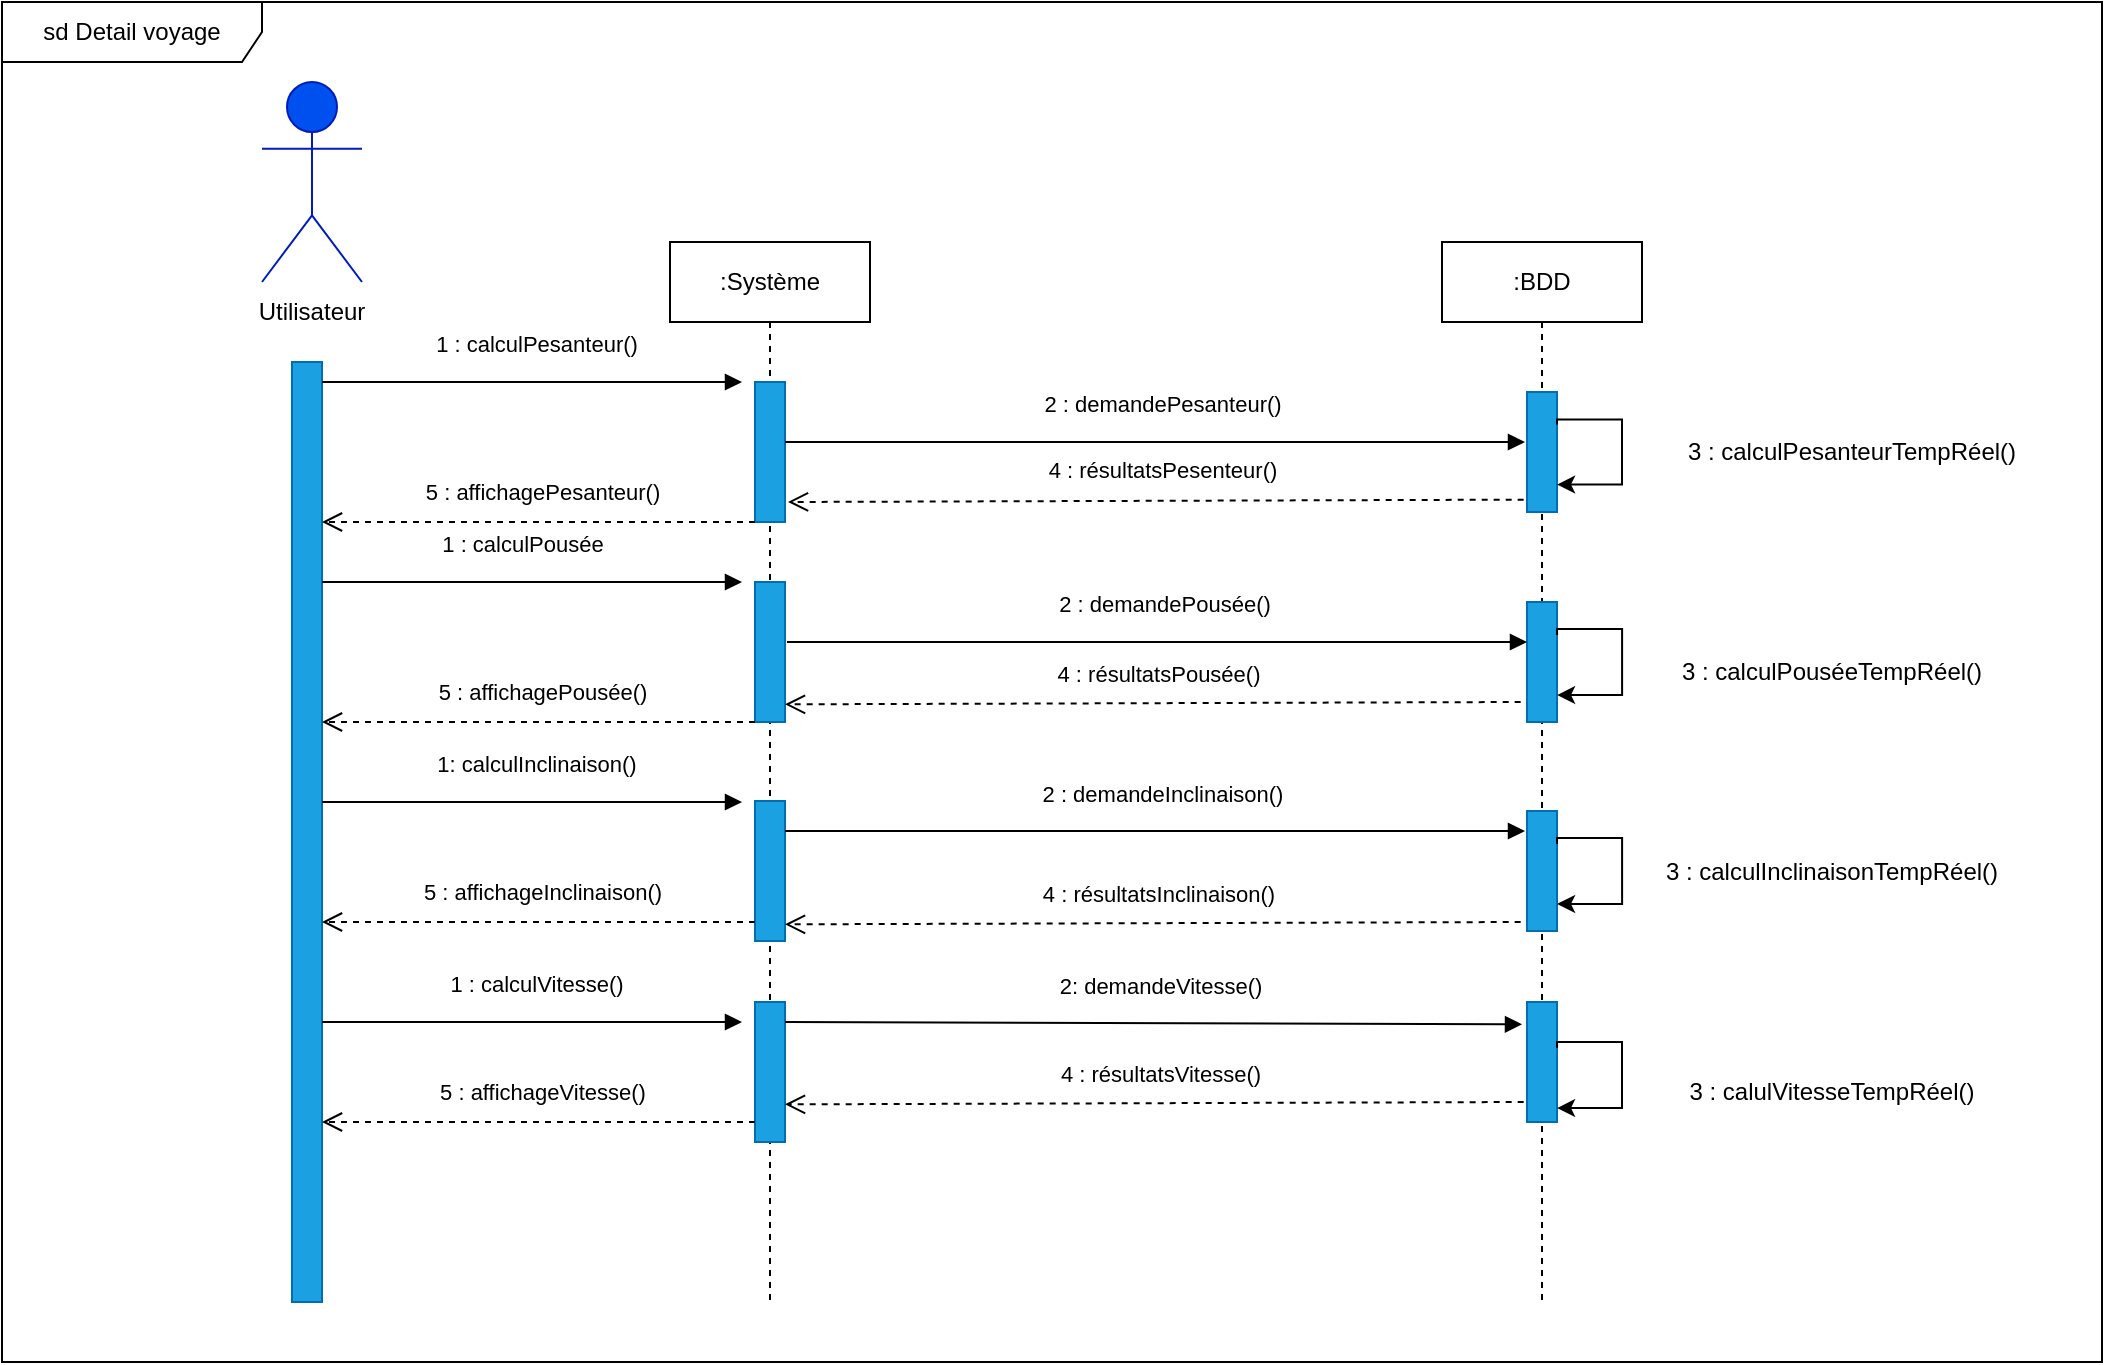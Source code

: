<mxfile version="20.6.0" type="device"><diagram id="M-pu-cOKjHEZvPsEpOY4" name="Page-1"><mxGraphModel dx="1929" dy="566" grid="1" gridSize="10" guides="1" tooltips="1" connect="1" arrows="1" fold="1" page="1" pageScale="1" pageWidth="827" pageHeight="1169" math="0" shadow="0"><root><mxCell id="0"/><mxCell id="1" parent="0"/><mxCell id="OMeM30PVV8WrVPDrTTRZ-74" value="sd Detail voyage" style="shape=umlFrame;whiteSpace=wrap;html=1;width=130;height=30;" parent="1" vertex="1"><mxGeometry x="-20" y="150" width="1050" height="680" as="geometry"/></mxCell><mxCell id="OMeM30PVV8WrVPDrTTRZ-1" value="&lt;b&gt;Utilisateur&lt;/b&gt;" style="shape=umlActor;verticalLabelPosition=bottom;verticalAlign=top;html=1;fillColor=#0050ef;fontColor=#ffffff;strokeColor=#001DBC;" parent="1" vertex="1"><mxGeometry x="110" y="190" width="50" height="100" as="geometry"/></mxCell><mxCell id="OMeM30PVV8WrVPDrTTRZ-2" value="Utilisateur" style="text;html=1;strokeColor=none;fillColor=none;align=center;verticalAlign=middle;whiteSpace=wrap;rounded=0;" parent="1" vertex="1"><mxGeometry x="105" y="290" width="60" height="30" as="geometry"/></mxCell><mxCell id="OMeM30PVV8WrVPDrTTRZ-3" value=":Système" style="shape=umlLifeline;perimeter=lifelinePerimeter;whiteSpace=wrap;html=1;container=1;collapsible=0;recursiveResize=0;outlineConnect=0;" parent="1" vertex="1"><mxGeometry x="314" y="270" width="100" height="530" as="geometry"/></mxCell><mxCell id="OMeM30PVV8WrVPDrTTRZ-4" value="" style="rounded=0;whiteSpace=wrap;html=1;fillColor=#1ba1e2;fontColor=#ffffff;strokeColor=#006EAF;" parent="OMeM30PVV8WrVPDrTTRZ-3" vertex="1"><mxGeometry x="42.5" y="170" width="15" height="70" as="geometry"/></mxCell><mxCell id="OMeM30PVV8WrVPDrTTRZ-54" value="" style="rounded=0;whiteSpace=wrap;html=1;fillColor=#1ba1e2;fontColor=#ffffff;strokeColor=#006EAF;" parent="OMeM30PVV8WrVPDrTTRZ-3" vertex="1"><mxGeometry x="42.5" y="279.5" width="15" height="70" as="geometry"/></mxCell><mxCell id="OMeM30PVV8WrVPDrTTRZ-6" value=":BDD" style="shape=umlLifeline;perimeter=lifelinePerimeter;whiteSpace=wrap;html=1;container=1;collapsible=0;recursiveResize=0;outlineConnect=0;" parent="1" vertex="1"><mxGeometry x="700" y="270" width="100" height="530" as="geometry"/></mxCell><mxCell id="OMeM30PVV8WrVPDrTTRZ-8" value="" style="rounded=0;whiteSpace=wrap;html=1;fillColor=#1ba1e2;fontColor=#ffffff;strokeColor=#006EAF;" parent="OMeM30PVV8WrVPDrTTRZ-6" vertex="1"><mxGeometry x="42.5" y="75" width="15" height="60" as="geometry"/></mxCell><mxCell id="TaUc2MmarQRVEoHLihkq-3" style="edgeStyle=orthogonalEdgeStyle;rounded=0;orthogonalLoop=1;jettySize=auto;html=1;exitX=1;exitY=0.25;exitDx=0;exitDy=0;entryX=1;entryY=0.75;entryDx=0;entryDy=0;" edge="1" parent="OMeM30PVV8WrVPDrTTRZ-6"><mxGeometry relative="1" as="geometry"><Array as="points"><mxPoint x="58" y="88.74"/><mxPoint x="90" y="88.74"/><mxPoint x="90" y="121.74"/></Array><mxPoint x="57.53" y="91.26" as="sourcePoint"/><mxPoint x="57.53" y="121.26" as="targetPoint"/></mxGeometry></mxCell><mxCell id="TaUc2MmarQRVEoHLihkq-7" value="" style="rounded=0;whiteSpace=wrap;html=1;fillColor=#1ba1e2;fontColor=#ffffff;strokeColor=#006EAF;" vertex="1" parent="OMeM30PVV8WrVPDrTTRZ-6"><mxGeometry x="42.5" y="180" width="15" height="60" as="geometry"/></mxCell><mxCell id="TaUc2MmarQRVEoHLihkq-15" style="edgeStyle=orthogonalEdgeStyle;rounded=0;orthogonalLoop=1;jettySize=auto;html=1;exitX=1;exitY=0.25;exitDx=0;exitDy=0;entryX=1;entryY=0.75;entryDx=0;entryDy=0;" edge="1" parent="OMeM30PVV8WrVPDrTTRZ-6"><mxGeometry relative="1" as="geometry"><Array as="points"><mxPoint x="58.03" y="193.51"/><mxPoint x="90.03" y="193.51"/><mxPoint x="90.03" y="226.51"/></Array><mxPoint x="57.53" y="196.51" as="sourcePoint"/><mxPoint x="57.53" y="226.51" as="targetPoint"/></mxGeometry></mxCell><mxCell id="TaUc2MmarQRVEoHLihkq-27" value="" style="rounded=0;whiteSpace=wrap;html=1;fillColor=#1ba1e2;fontColor=#ffffff;strokeColor=#006EAF;" vertex="1" parent="OMeM30PVV8WrVPDrTTRZ-6"><mxGeometry x="42.5" y="284.5" width="15" height="60" as="geometry"/></mxCell><mxCell id="TaUc2MmarQRVEoHLihkq-28" value="" style="rounded=0;whiteSpace=wrap;html=1;fillColor=#1ba1e2;fontColor=#ffffff;strokeColor=#006EAF;" vertex="1" parent="OMeM30PVV8WrVPDrTTRZ-6"><mxGeometry x="42.5" y="380" width="15" height="60" as="geometry"/></mxCell><mxCell id="dcKfborwXpPxRit9QpYM-15" style="edgeStyle=orthogonalEdgeStyle;rounded=0;orthogonalLoop=1;jettySize=auto;html=1;exitX=1;exitY=0.25;exitDx=0;exitDy=0;entryX=1;entryY=0.75;entryDx=0;entryDy=0;" parent="OMeM30PVV8WrVPDrTTRZ-6" edge="1"><mxGeometry relative="1" as="geometry"><Array as="points"><mxPoint x="58" y="400"/><mxPoint x="90" y="400"/><mxPoint x="90" y="433"/></Array><mxPoint x="57.53" y="403.02" as="sourcePoint"/><mxPoint x="57.53" y="433.02" as="targetPoint"/></mxGeometry></mxCell><mxCell id="TaUc2MmarQRVEoHLihkq-55" style="edgeStyle=orthogonalEdgeStyle;rounded=0;orthogonalLoop=1;jettySize=auto;html=1;exitX=1;exitY=0.25;exitDx=0;exitDy=0;entryX=1;entryY=0.75;entryDx=0;entryDy=0;" edge="1" parent="OMeM30PVV8WrVPDrTTRZ-6"><mxGeometry relative="1" as="geometry"><Array as="points"><mxPoint x="58.03" y="298.0"/><mxPoint x="90.03" y="298.0"/><mxPoint x="90.03" y="331.0"/></Array><mxPoint x="57.53" y="301.0" as="sourcePoint"/><mxPoint x="57.53" y="331.0" as="targetPoint"/></mxGeometry></mxCell><mxCell id="OMeM30PVV8WrVPDrTTRZ-9" value="" style="rounded=0;whiteSpace=wrap;html=1;fillColor=#1ba1e2;fontColor=#ffffff;strokeColor=#006EAF;" parent="1" vertex="1"><mxGeometry x="125" y="330" width="15" height="470" as="geometry"/></mxCell><mxCell id="OMeM30PVV8WrVPDrTTRZ-10" value="" style="rounded=0;whiteSpace=wrap;html=1;fillColor=#1ba1e2;fontColor=#ffffff;strokeColor=#006EAF;" parent="1" vertex="1"><mxGeometry x="356.5" y="340" width="15" height="70" as="geometry"/></mxCell><mxCell id="OMeM30PVV8WrVPDrTTRZ-11" value="1 : calculPesanteur()" style="html=1;verticalAlign=bottom;endArrow=block;rounded=0;" parent="1" edge="1"><mxGeometry x="0.016" y="10" width="80" relative="1" as="geometry"><mxPoint x="140" y="340" as="sourcePoint"/><mxPoint x="350" y="340" as="targetPoint"/><mxPoint as="offset"/></mxGeometry></mxCell><mxCell id="OMeM30PVV8WrVPDrTTRZ-12" value="2 : demandePesanteur()" style="html=1;verticalAlign=bottom;endArrow=block;rounded=0;" parent="1" edge="1"><mxGeometry x="0.016" y="10" width="80" relative="1" as="geometry"><mxPoint x="371.5" y="370" as="sourcePoint"/><mxPoint x="741.5" y="370" as="targetPoint"/><mxPoint as="offset"/></mxGeometry></mxCell><mxCell id="OMeM30PVV8WrVPDrTTRZ-13" value="3 : calculPesanteurTempRéel()" style="text;html=1;strokeColor=none;fillColor=none;align=center;verticalAlign=middle;whiteSpace=wrap;rounded=0;" parent="1" vertex="1"><mxGeometry x="810" y="360" width="190" height="30" as="geometry"/></mxCell><mxCell id="OMeM30PVV8WrVPDrTTRZ-14" value="4 : résultatsPesenteur()" style="html=1;verticalAlign=bottom;endArrow=open;dashed=1;endSize=8;rounded=0;exitX=-0.111;exitY=0.897;exitDx=0;exitDy=0;exitPerimeter=0;entryX=1.1;entryY=0.857;entryDx=0;entryDy=0;entryPerimeter=0;" parent="1" source="OMeM30PVV8WrVPDrTTRZ-8" target="OMeM30PVV8WrVPDrTTRZ-10" edge="1"><mxGeometry x="-0.016" y="-6" relative="1" as="geometry"><mxPoint x="752.5" y="705" as="sourcePoint"/><mxPoint x="440" y="424" as="targetPoint"/><mxPoint as="offset"/></mxGeometry></mxCell><mxCell id="OMeM30PVV8WrVPDrTTRZ-50" value="1 : calculPousée" style="html=1;verticalAlign=bottom;endArrow=block;rounded=0;" parent="1" edge="1"><mxGeometry x="-0.048" y="10" width="80" relative="1" as="geometry"><mxPoint x="140" y="440" as="sourcePoint"/><mxPoint x="350" y="440" as="targetPoint"/><mxPoint as="offset"/></mxGeometry></mxCell><mxCell id="dcKfborwXpPxRit9QpYM-3" value="5 : affichagePesanteur()" style="html=1;verticalAlign=bottom;endArrow=open;dashed=1;endSize=8;rounded=0;exitX=0;exitY=1;exitDx=0;exitDy=0;" parent="1" source="OMeM30PVV8WrVPDrTTRZ-10" edge="1"><mxGeometry x="-0.016" y="-6" relative="1" as="geometry"><mxPoint x="349.335" y="440.0" as="sourcePoint"/><mxPoint x="140" y="410" as="targetPoint"/><mxPoint as="offset"/><Array as="points"/></mxGeometry></mxCell><mxCell id="dcKfborwXpPxRit9QpYM-5" value="5 : affichagePousée()" style="html=1;verticalAlign=bottom;endArrow=open;dashed=1;endSize=8;rounded=0;exitX=0;exitY=0.75;exitDx=0;exitDy=0;" parent="1" edge="1"><mxGeometry x="-0.016" y="-6" relative="1" as="geometry"><mxPoint x="356.5" y="510" as="sourcePoint"/><mxPoint x="140" y="510" as="targetPoint"/><mxPoint as="offset"/></mxGeometry></mxCell><mxCell id="dcKfborwXpPxRit9QpYM-11" value="1: calculInclinaison()" style="html=1;verticalAlign=bottom;endArrow=block;rounded=0;" parent="1" edge="1"><mxGeometry x="0.016" y="10" width="80" relative="1" as="geometry"><mxPoint x="140" y="550" as="sourcePoint"/><mxPoint x="350" y="550" as="targetPoint"/><mxPoint as="offset"/></mxGeometry></mxCell><mxCell id="dcKfborwXpPxRit9QpYM-12" value="" style="rounded=0;whiteSpace=wrap;html=1;fillColor=#1ba1e2;fontColor=#ffffff;strokeColor=#006EAF;" parent="1" vertex="1"><mxGeometry x="356.5" y="650" width="15" height="70" as="geometry"/></mxCell><mxCell id="dcKfborwXpPxRit9QpYM-13" value="2: demandeVitesse()" style="html=1;verticalAlign=bottom;endArrow=block;rounded=0;" parent="1" edge="1"><mxGeometry x="0.016" y="10" width="80" relative="1" as="geometry"><mxPoint x="371.5" y="660" as="sourcePoint"/><mxPoint x="740" y="661.18" as="targetPoint"/><mxPoint as="offset"/></mxGeometry></mxCell><mxCell id="dcKfborwXpPxRit9QpYM-16" value="4 : résultatsVitesse()" style="html=1;verticalAlign=bottom;endArrow=open;dashed=1;endSize=8;rounded=0;exitX=-0.111;exitY=0.897;exitDx=0;exitDy=0;exitPerimeter=0;entryX=1;entryY=0.25;entryDx=0;entryDy=0;" parent="1" edge="1"><mxGeometry x="-0.016" y="-6" relative="1" as="geometry"><mxPoint x="740.835" y="700" as="sourcePoint"/><mxPoint x="371.5" y="701.18" as="targetPoint"/><mxPoint as="offset"/></mxGeometry></mxCell><mxCell id="dcKfborwXpPxRit9QpYM-18" value="3 : calulVitesseTempRéel()" style="text;html=1;strokeColor=none;fillColor=none;align=center;verticalAlign=middle;whiteSpace=wrap;rounded=0;" parent="1" vertex="1"><mxGeometry x="800" y="680" width="190" height="30" as="geometry"/></mxCell><mxCell id="dcKfborwXpPxRit9QpYM-25" value="1 : calculVitesse()" style="html=1;verticalAlign=bottom;endArrow=block;rounded=0;" parent="1" edge="1"><mxGeometry x="0.016" y="10" width="80" relative="1" as="geometry"><mxPoint x="140" y="660" as="sourcePoint"/><mxPoint x="350" y="660" as="targetPoint"/><mxPoint as="offset"/></mxGeometry></mxCell><mxCell id="sLy5BAQkme2norWUbYZp-1" value="5 : affichageInclinaison()" style="html=1;verticalAlign=bottom;endArrow=open;dashed=1;endSize=8;rounded=0;exitX=0;exitY=0.75;exitDx=0;exitDy=0;" parent="1" edge="1"><mxGeometry x="-0.016" y="-6" relative="1" as="geometry"><mxPoint x="356.5" y="610" as="sourcePoint"/><mxPoint x="140" y="610" as="targetPoint"/><mxPoint as="offset"/><Array as="points"><mxPoint x="240" y="610"/></Array></mxGeometry></mxCell><mxCell id="TaUc2MmarQRVEoHLihkq-17" value="3 : calculPouséeTempRéel()" style="text;html=1;strokeColor=none;fillColor=none;align=center;verticalAlign=middle;whiteSpace=wrap;rounded=0;" vertex="1" parent="1"><mxGeometry x="800" y="470" width="190" height="30" as="geometry"/></mxCell><mxCell id="TaUc2MmarQRVEoHLihkq-18" value="2 : demandePousée()" style="html=1;verticalAlign=bottom;endArrow=block;rounded=0;" edge="1" parent="1"><mxGeometry x="0.016" y="10" width="80" relative="1" as="geometry"><mxPoint x="372.5" y="470" as="sourcePoint"/><mxPoint x="742.5" y="470" as="targetPoint"/><mxPoint as="offset"/></mxGeometry></mxCell><mxCell id="TaUc2MmarQRVEoHLihkq-19" value="4 : résultatsPousée()" style="html=1;verticalAlign=bottom;endArrow=open;dashed=1;endSize=8;rounded=0;exitX=-0.111;exitY=0.897;exitDx=0;exitDy=0;exitPerimeter=0;entryX=1.1;entryY=0.857;entryDx=0;entryDy=0;entryPerimeter=0;" edge="1" parent="1"><mxGeometry x="-0.016" y="-6" relative="1" as="geometry"><mxPoint x="739.335" y="500.0" as="sourcePoint"/><mxPoint x="371.5" y="501.17" as="targetPoint"/><mxPoint as="offset"/></mxGeometry></mxCell><mxCell id="TaUc2MmarQRVEoHLihkq-25" value="5 : affichageVitesse()" style="html=1;verticalAlign=bottom;endArrow=open;dashed=1;endSize=8;rounded=0;exitX=0;exitY=0.75;exitDx=0;exitDy=0;" edge="1" parent="1"><mxGeometry x="-0.016" y="-6" relative="1" as="geometry"><mxPoint x="356.5" y="710" as="sourcePoint"/><mxPoint x="140" y="710" as="targetPoint"/><mxPoint as="offset"/></mxGeometry></mxCell><mxCell id="TaUc2MmarQRVEoHLihkq-29" value="2 : demandeInclinaison()" style="html=1;verticalAlign=bottom;endArrow=block;rounded=0;" edge="1" parent="1"><mxGeometry x="0.016" y="10" width="80" relative="1" as="geometry"><mxPoint x="371.5" y="564.5" as="sourcePoint"/><mxPoint x="741.5" y="564.5" as="targetPoint"/><mxPoint as="offset"/></mxGeometry></mxCell><mxCell id="TaUc2MmarQRVEoHLihkq-30" value="4 : résultatsInclinaison()" style="html=1;verticalAlign=bottom;endArrow=open;dashed=1;endSize=8;rounded=0;exitX=-0.111;exitY=0.897;exitDx=0;exitDy=0;exitPerimeter=0;entryX=1.1;entryY=0.857;entryDx=0;entryDy=0;entryPerimeter=0;" edge="1" parent="1"><mxGeometry x="-0.016" y="-6" relative="1" as="geometry"><mxPoint x="739.335" y="610" as="sourcePoint"/><mxPoint x="371.5" y="611.17" as="targetPoint"/><mxPoint as="offset"/></mxGeometry></mxCell><mxCell id="TaUc2MmarQRVEoHLihkq-56" value="3 : calculInclinaisonTempRéel()" style="text;html=1;strokeColor=none;fillColor=none;align=center;verticalAlign=middle;whiteSpace=wrap;rounded=0;" vertex="1" parent="1"><mxGeometry x="800" y="570" width="190" height="30" as="geometry"/></mxCell></root></mxGraphModel></diagram></mxfile>